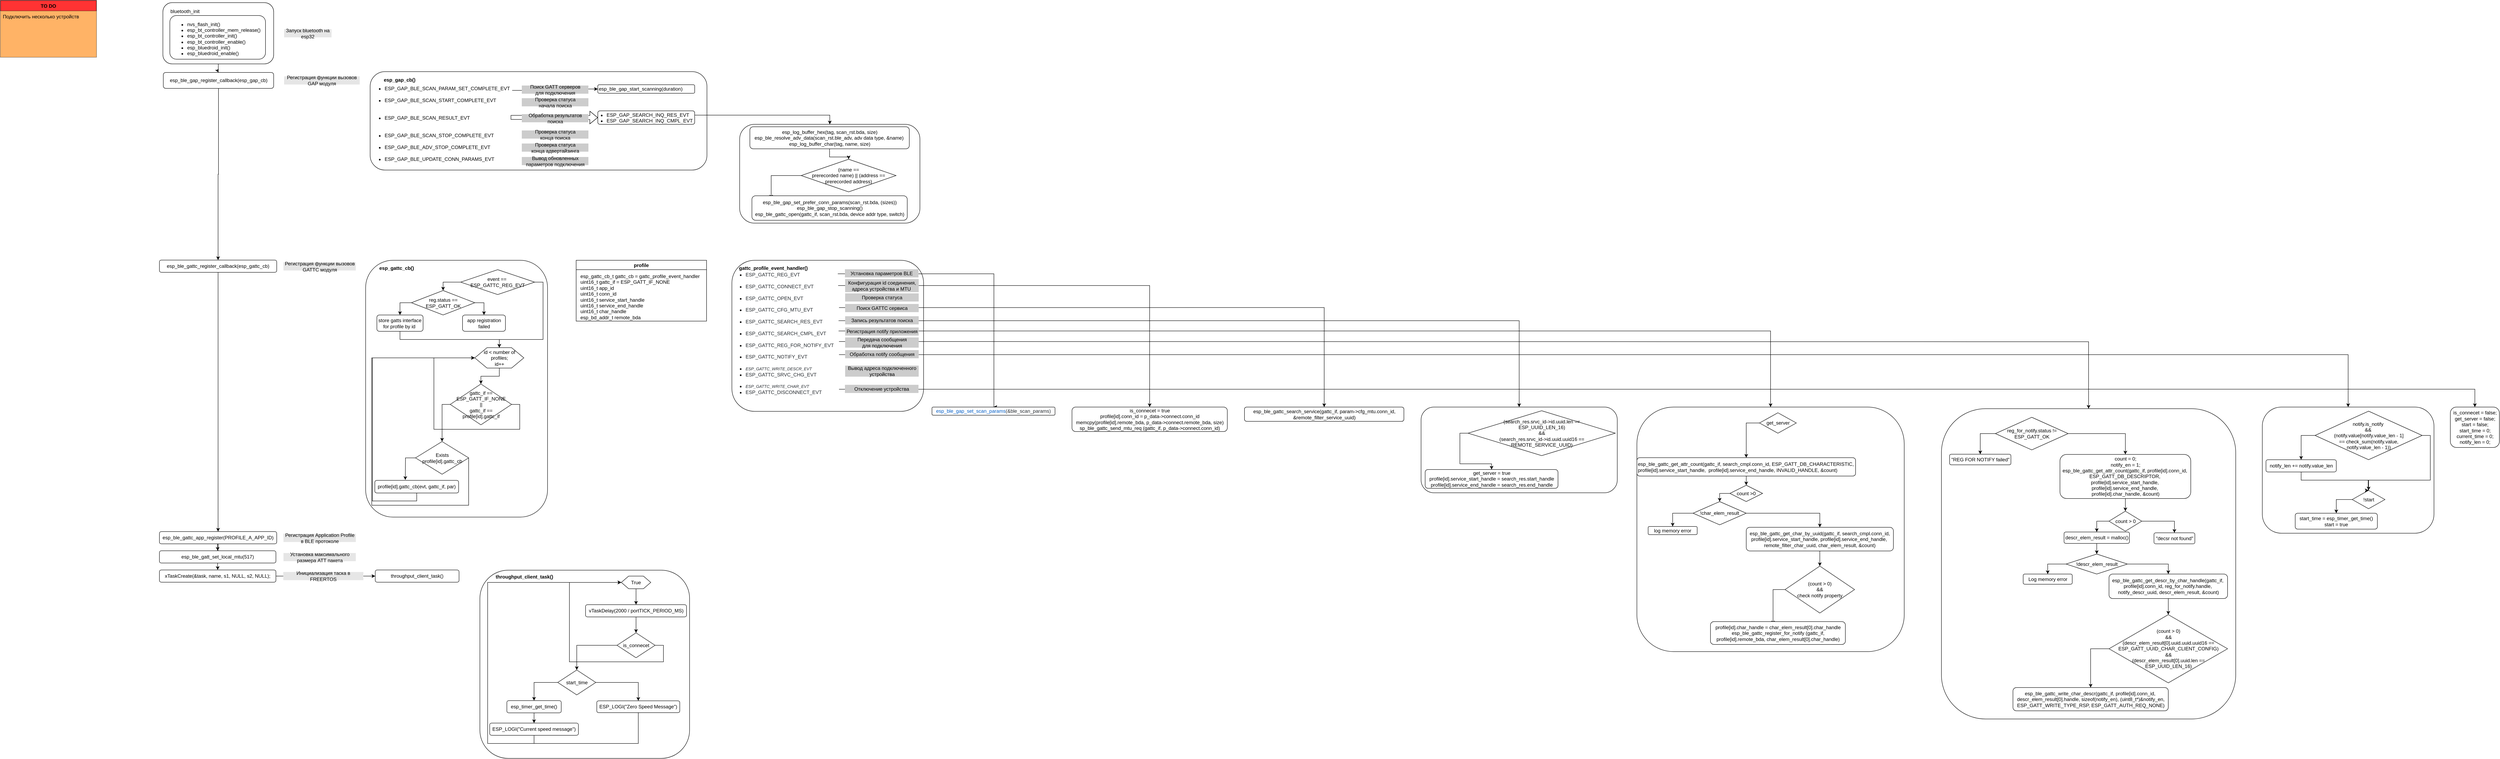 <mxfile version="11.3.0" type="device" pages="1"><diagram id="eFUau2l4br_zj7SqDC2r" name="Page-1"><mxGraphModel dx="787" dy="499" grid="1" gridSize="10" guides="1" tooltips="1" connect="1" arrows="1" fold="1" page="1" pageScale="1" pageWidth="827" pageHeight="1169" math="0" shadow="0"><root><mxCell id="0"/><mxCell id="1" parent="0"/><mxCell id="lcaCqLtSEQv4qt5QxFiG-63" value="" style="rounded=1;whiteSpace=wrap;html=1;" parent="1" vertex="1"><mxGeometry x="5573.5" y="1036" width="420" height="309" as="geometry"/></mxCell><mxCell id="vi2UaMDepS9Frm1sNCg7-20" value="" style="rounded=1;whiteSpace=wrap;html=1;shadow=0;fillColor=#FFFFFF;" parent="1" vertex="1"><mxGeometry x="933.5" y="676.5" width="445" height="629" as="geometry"/></mxCell><mxCell id="vi2UaMDepS9Frm1sNCg7-40" value="" style="rounded=1;whiteSpace=wrap;html=1;fillColor=#FFFFFF;" parent="1" vertex="1"><mxGeometry x="1848.5" y="343.5" width="441" height="242" as="geometry"/></mxCell><mxCell id="jvg7E0xUtV_aagMApHEI-1" value="" style="rounded=1;whiteSpace=wrap;html=1;shadow=0;fillColor=#FFFFFF;" parent="1" vertex="1"><mxGeometry x="944.5" y="214.5" width="824" height="241" as="geometry"/></mxCell><mxCell id="jvg7E0xUtV_aagMApHEI-121" value="" style="rounded=1;whiteSpace=wrap;html=1;shadow=0;fillColor=#FFFFFF;" parent="1" vertex="1"><mxGeometry x="1501.5" y="310.5" width="237" height="33" as="geometry"/></mxCell><mxCell id="vi2UaMDepS9Frm1sNCg7-41" style="edgeStyle=orthogonalEdgeStyle;rounded=0;orthogonalLoop=1;jettySize=auto;html=1;exitX=1;exitY=0.5;exitDx=0;exitDy=0;entryX=0.5;entryY=0;entryDx=0;entryDy=0;" parent="1" source="jvg7E0xUtV_aagMApHEI-122" target="vi2UaMDepS9Frm1sNCg7-40" edge="1"><mxGeometry relative="1" as="geometry"/></mxCell><mxCell id="jvg7E0xUtV_aagMApHEI-122" value="&lt;ul&gt;&lt;li&gt;ESP_GAP_SEARCH_INQ_RES_EVT&lt;/li&gt;&lt;li&gt;ESP_GAP_SEARCH_INQ_CMPL_EVT&lt;br&gt;&lt;/li&gt;&lt;/ul&gt;" style="text;strokeColor=none;fillColor=none;html=1;whiteSpace=wrap;verticalAlign=middle;overflow=hidden;shadow=0;" parent="1" vertex="1"><mxGeometry x="1480.5" y="299.5" width="258" height="43" as="geometry"/></mxCell><mxCell id="jvg7E0xUtV_aagMApHEI-19" style="edgeStyle=orthogonalEdgeStyle;rounded=0;orthogonalLoop=1;jettySize=auto;html=1;exitX=0.5;exitY=1;exitDx=0;exitDy=0;" parent="1" source="jvg7E0xUtV_aagMApHEI-21" target="jvg7E0xUtV_aagMApHEI-24" edge="1"><mxGeometry relative="1" as="geometry"/></mxCell><mxCell id="jvg7E0xUtV_aagMApHEI-21" value="" style="rounded=1;whiteSpace=wrap;html=1;" parent="1" vertex="1"><mxGeometry x="437.5" y="45.5" width="271" height="150" as="geometry"/></mxCell><mxCell id="jvg7E0xUtV_aagMApHEI-22" value="Запуск bluetooth на esp32" style="text;html=1;strokeColor=none;fillColor=#E6E6E6;align=center;verticalAlign=middle;whiteSpace=wrap;rounded=0;" parent="1" vertex="1"><mxGeometry x="734" y="110.5" width="116" height="20" as="geometry"/></mxCell><mxCell id="jvg7E0xUtV_aagMApHEI-23" style="edgeStyle=orthogonalEdgeStyle;rounded=0;orthogonalLoop=1;jettySize=auto;html=1;exitX=0.5;exitY=1;exitDx=0;exitDy=0;entryX=0.5;entryY=0;entryDx=0;entryDy=0;" parent="1" source="jvg7E0xUtV_aagMApHEI-24" target="jvg7E0xUtV_aagMApHEI-94" edge="1"><mxGeometry relative="1" as="geometry"/></mxCell><mxCell id="jvg7E0xUtV_aagMApHEI-24" value="esp_ble_gap_register_callback(esp_gap_cb)" style="rounded=1;whiteSpace=wrap;html=1;align=center;" parent="1" vertex="1"><mxGeometry x="438.5" y="216.5" width="270" height="39" as="geometry"/></mxCell><mxCell id="jvg7E0xUtV_aagMApHEI-25" style="edgeStyle=orthogonalEdgeStyle;rounded=0;orthogonalLoop=1;jettySize=auto;html=1;exitX=0.5;exitY=1;exitDx=0;exitDy=0;" parent="1" source="jvg7E0xUtV_aagMApHEI-27" target="jvg7E0xUtV_aagMApHEI-31" edge="1"><mxGeometry relative="1" as="geometry"/></mxCell><mxCell id="jvg7E0xUtV_aagMApHEI-26" style="edgeStyle=orthogonalEdgeStyle;rounded=0;orthogonalLoop=1;jettySize=auto;html=1;exitX=0.5;exitY=1;exitDx=0;exitDy=0;entryX=0.5;entryY=0;entryDx=0;entryDy=0;" parent="1" source="jvg7E0xUtV_aagMApHEI-27" target="jvg7E0xUtV_aagMApHEI-31" edge="1"><mxGeometry relative="1" as="geometry"/></mxCell><mxCell id="jvg7E0xUtV_aagMApHEI-27" value="esp_ble_gattc_app_register(PROFILE_A_APP_ID)" style="rounded=1;whiteSpace=wrap;html=1;" parent="1" vertex="1"><mxGeometry x="429" y="1341" width="287" height="30" as="geometry"/></mxCell><mxCell id="jvg7E0xUtV_aagMApHEI-28" value="Регистрация функции вызовов&lt;br&gt;GAP модуля" style="text;html=1;strokeColor=none;fillColor=#E6E6E6;align=center;verticalAlign=middle;whiteSpace=wrap;rounded=0;" parent="1" vertex="1"><mxGeometry x="734" y="226" width="185" height="20" as="geometry"/></mxCell><mxCell id="jvg7E0xUtV_aagMApHEI-29" style="edgeStyle=orthogonalEdgeStyle;rounded=0;orthogonalLoop=1;jettySize=auto;html=1;exitX=0.5;exitY=1;exitDx=0;exitDy=0;entryX=0.5;entryY=0;entryDx=0;entryDy=0;" parent="1" source="jvg7E0xUtV_aagMApHEI-31" target="jvg7E0xUtV_aagMApHEI-34" edge="1"><mxGeometry relative="1" as="geometry"/></mxCell><mxCell id="jvg7E0xUtV_aagMApHEI-31" value="&lt;span class=&quot;pl-c1&quot;&gt;esp_ble_gatt_set_local_mtu&lt;/span&gt;(&lt;span class=&quot;pl-c1&quot;&gt;517&lt;/span&gt;)" style="rounded=1;whiteSpace=wrap;html=1;" parent="1" vertex="1"><mxGeometry x="429" y="1388" width="285" height="30" as="geometry"/></mxCell><mxCell id="jvg7E0xUtV_aagMApHEI-32" style="edgeStyle=orthogonalEdgeStyle;rounded=0;orthogonalLoop=1;jettySize=auto;html=1;exitX=1;exitY=0.5;exitDx=0;exitDy=0;" parent="1" source="jvg7E0xUtV_aagMApHEI-34" target="jvg7E0xUtV_aagMApHEI-53" edge="1"><mxGeometry relative="1" as="geometry"/></mxCell><mxCell id="jvg7E0xUtV_aagMApHEI-34" value="&lt;span class=&quot;pl-c1&quot;&gt;xTaskCreate&lt;/span&gt;(&amp;amp;task, &lt;span class=&quot;pl-s&quot;&gt;&lt;span class=&quot;pl-pds&quot;&gt;name&lt;/span&gt;&lt;span class=&quot;pl-pds&quot;&gt;&lt;/span&gt;&lt;/span&gt;, &lt;span class=&quot;pl-c1&quot;&gt;s1&lt;/span&gt;, &lt;span class=&quot;pl-c1&quot;&gt;NULL&lt;/span&gt;, s&lt;span class=&quot;pl-c1&quot;&gt;2&lt;/span&gt;, &lt;span class=&quot;pl-c1&quot;&gt;NULL&lt;/span&gt;);" style="rounded=1;whiteSpace=wrap;html=1;" parent="1" vertex="1"><mxGeometry x="429" y="1435" width="285" height="30" as="geometry"/></mxCell><mxCell id="jvg7E0xUtV_aagMApHEI-40" value="Регистрация Application Profile&lt;br&gt;в BLE протоколе" style="text;html=1;strokeColor=none;fillColor=#E6E6E6;align=center;verticalAlign=middle;whiteSpace=wrap;rounded=0;" parent="1" vertex="1"><mxGeometry x="732.5" y="1346.5" width="177" height="20" as="geometry"/></mxCell><mxCell id="jvg7E0xUtV_aagMApHEI-50" value="Установка максимального размера ATT пакета" style="text;html=1;strokeColor=none;fillColor=#E6E6E6;align=center;verticalAlign=middle;whiteSpace=wrap;rounded=0;" parent="1" vertex="1"><mxGeometry x="732.5" y="1393.5" width="177" height="20" as="geometry"/></mxCell><mxCell id="jvg7E0xUtV_aagMApHEI-51" value="Инициализация таска в FREERTOS" style="text;html=1;strokeColor=none;fillColor=#E6E6E6;align=center;verticalAlign=middle;whiteSpace=wrap;rounded=0;" parent="1" vertex="1"><mxGeometry x="732" y="1440" width="196" height="20" as="geometry"/></mxCell><mxCell id="jvg7E0xUtV_aagMApHEI-53" value="throughput_client_task()" style="rounded=1;whiteSpace=wrap;html=1;shadow=0;fillColor=#FFFFFF;" parent="1" vertex="1"><mxGeometry x="957" y="1435" width="205" height="30" as="geometry"/></mxCell><mxCell id="jvg7E0xUtV_aagMApHEI-79" value="TO DO" style="swimlane;fontStyle=1;childLayout=stackLayout;horizontal=1;startSize=26;fillColor=#FF3333;horizontalStack=0;resizeParent=1;resizeParentMax=0;resizeLast=0;collapsible=1;marginBottom=0;shadow=0;" parent="1" vertex="1"><mxGeometry x="40" y="40" width="235" height="139" as="geometry"><mxRectangle x="825" y="28" width="65" height="26" as="alternateBounds"/></mxGeometry></mxCell><mxCell id="jvg7E0xUtV_aagMApHEI-80" value="Подключить несколько устройств" style="text;strokeColor=none;fillColor=#FFB366;align=left;verticalAlign=top;spacingLeft=4;spacingRight=4;overflow=hidden;rotatable=0;points=[[0,0.5],[1,0.5]];portConstraint=eastwest;" parent="jvg7E0xUtV_aagMApHEI-79" vertex="1"><mxGeometry y="26" width="235" height="26" as="geometry"/></mxCell><mxCell id="jvg7E0xUtV_aagMApHEI-83" value="" style="text;strokeColor=none;fillColor=#FFB366;align=left;verticalAlign=top;spacingLeft=4;spacingRight=4;overflow=hidden;rotatable=0;points=[[0,0.5],[1,0.5]];portConstraint=eastwest;" parent="jvg7E0xUtV_aagMApHEI-79" vertex="1"><mxGeometry y="52" width="235" height="27" as="geometry"/></mxCell><mxCell id="jvg7E0xUtV_aagMApHEI-84" value="" style="text;html=1;strokeColor=none;fillColor=#FFB366;align=left;verticalAlign=middle;whiteSpace=wrap;rounded=0;shadow=0;" parent="jvg7E0xUtV_aagMApHEI-79" vertex="1"><mxGeometry y="79" width="235" height="20" as="geometry"/></mxCell><mxCell id="jvg7E0xUtV_aagMApHEI-85" value="" style="text;html=1;strokeColor=none;fillColor=#FFB366;align=left;verticalAlign=middle;whiteSpace=wrap;rounded=0;shadow=0;" parent="jvg7E0xUtV_aagMApHEI-79" vertex="1"><mxGeometry y="99" width="235" height="20" as="geometry"/></mxCell><mxCell id="jvg7E0xUtV_aagMApHEI-86" value="" style="text;html=1;strokeColor=none;fillColor=#FFB366;align=left;verticalAlign=middle;whiteSpace=wrap;rounded=0;shadow=0;" parent="jvg7E0xUtV_aagMApHEI-79" vertex="1"><mxGeometry y="119" width="235" height="20" as="geometry"/></mxCell><mxCell id="jvg7E0xUtV_aagMApHEI-93" style="edgeStyle=orthogonalEdgeStyle;rounded=0;orthogonalLoop=1;jettySize=auto;html=1;exitX=0.5;exitY=1;exitDx=0;exitDy=0;entryX=0.5;entryY=0;entryDx=0;entryDy=0;" parent="1" source="jvg7E0xUtV_aagMApHEI-94" target="jvg7E0xUtV_aagMApHEI-27" edge="1"><mxGeometry relative="1" as="geometry"/></mxCell><mxCell id="jvg7E0xUtV_aagMApHEI-94" value="esp_ble_gattc_register_callback(esp_gattc_cb)" style="rounded=1;whiteSpace=wrap;html=1;fillColor=none;" parent="1" vertex="1"><mxGeometry x="429" y="676" width="287" height="30" as="geometry"/></mxCell><mxCell id="jvg7E0xUtV_aagMApHEI-95" value="Регистрация функции вызовов&lt;br&gt;GATTC модуля" style="text;html=1;strokeColor=none;fillColor=#E6E6E6;align=center;verticalAlign=middle;whiteSpace=wrap;rounded=0;" parent="1" vertex="1"><mxGeometry x="732.5" y="681.5" width="177" height="20" as="geometry"/></mxCell><mxCell id="jvg7E0xUtV_aagMApHEI-110" value="esp_ble_gap_start_scanning(duration)" style="rounded=1;whiteSpace=wrap;html=1;shadow=0;fillColor=#FFFFFF;align=left;" parent="1" vertex="1"><mxGeometry x="1501.5" y="246.5" width="237" height="21" as="geometry"/></mxCell><mxCell id="jvg7E0xUtV_aagMApHEI-112" value="&lt;b&gt;esp_gap_cb()&lt;/b&gt;" style="text;html=1;strokeColor=none;fillColor=none;align=left;verticalAlign=middle;whiteSpace=wrap;rounded=0;shadow=0;" parent="1" vertex="1"><mxGeometry x="976" y="224.5" width="158" height="20" as="geometry"/></mxCell><mxCell id="jvg7E0xUtV_aagMApHEI-113" style="edgeStyle=orthogonalEdgeStyle;rounded=0;orthogonalLoop=1;jettySize=auto;html=1;exitX=1.01;exitY=0.124;exitDx=0;exitDy=0;exitPerimeter=0;entryX=0;entryY=0.5;entryDx=0;entryDy=0;" parent="1" source="jvg7E0xUtV_aagMApHEI-117" target="jvg7E0xUtV_aagMApHEI-110" edge="1"><mxGeometry relative="1" as="geometry"><mxPoint x="1275.5" y="258.5" as="sourcePoint"/><mxPoint x="1328.5" y="258.5" as="targetPoint"/></mxGeometry></mxCell><mxCell id="vi2UaMDepS9Frm1sNCg7-1" style="edgeStyle=orthogonalEdgeStyle;rounded=0;orthogonalLoop=1;jettySize=auto;html=1;exitX=1;exitY=0.44;exitDx=0;exitDy=0;entryX=0;entryY=0.5;entryDx=0;entryDy=0;exitPerimeter=0;shape=flexArrow;" parent="1" source="jvg7E0xUtV_aagMApHEI-117" target="jvg7E0xUtV_aagMApHEI-121" edge="1"><mxGeometry relative="1" as="geometry"/></mxCell><mxCell id="jvg7E0xUtV_aagMApHEI-117" value="&lt;ul&gt;&lt;li&gt;ESP_GAP_BLE_SCAN_PARAM_SET_COMPLETE_EVT&lt;br&gt;&lt;br&gt;&lt;/li&gt;&lt;li&gt;ESP_GAP_BLE_SCAN_START_COMPLETE_EVT&lt;br&gt;&lt;br&gt;&lt;br&gt;&lt;/li&gt;&lt;li&gt;ESP_GAP_BLE_SCAN_RESULT_EVT&lt;br&gt;&lt;br&gt;&lt;br&gt;&lt;/li&gt;&lt;li&gt;ESP_GAP_BLE_SCAN_STOP_COMPLETE_EVT&lt;br&gt;&lt;br&gt;&lt;/li&gt;&lt;li&gt;ESP_GAP_BLE_ADV_STOP_COMPLETE_EVT&lt;br&gt;&lt;br&gt;&lt;/li&gt;&lt;li&gt;ESP_GAP_BLE_UPDATE_CONN_PARAMS_EVT&lt;/li&gt;&lt;/ul&gt;" style="text;strokeColor=none;fillColor=none;html=1;whiteSpace=wrap;verticalAlign=middle;overflow=hidden;shadow=0;" parent="1" vertex="1"><mxGeometry x="937.5" y="234.5" width="351" height="209" as="geometry"/></mxCell><mxCell id="vi2UaMDepS9Frm1sNCg7-15" style="edgeStyle=orthogonalEdgeStyle;rounded=0;orthogonalLoop=1;jettySize=auto;html=1;exitX=0.5;exitY=1;exitDx=0;exitDy=0;entryX=0.5;entryY=0;entryDx=0;entryDy=0;" parent="1" source="jvg7E0xUtV_aagMApHEI-123" target="vi2UaMDepS9Frm1sNCg7-13" edge="1"><mxGeometry relative="1" as="geometry"/></mxCell><mxCell id="jvg7E0xUtV_aagMApHEI-123" value="esp_log_buffer_hex(tag, scan_rst.bda, size)&lt;br&gt;esp_ble_resolve_adv_data(scan_rst.ble_adv, adv data type, &amp;amp;name)&amp;nbsp;&lt;br&gt;esp_log_buffer_char(tag, name, size)&lt;br&gt;" style="rounded=1;whiteSpace=wrap;html=1;shadow=0;fillColor=#FFFFFF;align=center;" parent="1" vertex="1"><mxGeometry x="1873.5" y="349.5" width="390" height="54" as="geometry"/></mxCell><mxCell id="jvg7E0xUtV_aagMApHEI-257" value="bluetooth_init" style="text;html=1;strokeColor=none;fillColor=none;align=left;verticalAlign=middle;whiteSpace=wrap;rounded=0;" parent="1" vertex="1"><mxGeometry x="454" y="56.833" width="40" height="20" as="geometry"/></mxCell><mxCell id="jvg7E0xUtV_aagMApHEI-16" value="" style="rounded=1;whiteSpace=wrap;html=1;" parent="1" vertex="1"><mxGeometry x="454.5" y="77" width="234" height="107" as="geometry"/></mxCell><mxCell id="jvg7E0xUtV_aagMApHEI-17" value="&lt;ul&gt;&lt;li&gt;nvs_flash_init()&lt;/li&gt;&lt;li&gt;esp_bt_controller_mem_release()&lt;/li&gt;&lt;li&gt;esp_bt_controller_init()&lt;/li&gt;&lt;li&gt;esp_bt_controller_enable()&lt;/li&gt;&lt;li&gt;esp_bluedroid_init()&lt;/li&gt;&lt;li&gt;esp_bluedroid_enable()&lt;/li&gt;&lt;/ul&gt;" style="text;strokeColor=none;fillColor=none;html=1;whiteSpace=wrap;verticalAlign=middle;overflow=hidden;" parent="1" vertex="1"><mxGeometry x="454.5" y="77" width="228" height="104" as="geometry"/></mxCell><mxCell id="jvg7E0xUtV_aagMApHEI-258" value="Поиск GATT серверов&lt;br&gt;для подключения" style="text;html=1;strokeColor=none;fillColor=#CCCCCC;align=center;verticalAlign=middle;whiteSpace=wrap;rounded=0;" parent="1" vertex="1"><mxGeometry x="1315.5" y="248.5" width="163" height="20" as="geometry"/></mxCell><mxCell id="vi2UaMDepS9Frm1sNCg7-2" value="Проверка статуса &lt;br&gt;начала поиска" style="text;html=1;strokeColor=none;fillColor=#CCCCCC;align=center;verticalAlign=middle;whiteSpace=wrap;rounded=0;" parent="1" vertex="1"><mxGeometry x="1315.5" y="279.5" width="163" height="20" as="geometry"/></mxCell><mxCell id="vi2UaMDepS9Frm1sNCg7-7" value="Обработка результатов поиска" style="text;html=1;strokeColor=none;fillColor=#CCCCCC;align=center;verticalAlign=middle;whiteSpace=wrap;rounded=0;" parent="1" vertex="1"><mxGeometry x="1315.5" y="318.5" width="163" height="20" as="geometry"/></mxCell><mxCell id="vi2UaMDepS9Frm1sNCg7-8" value="Проверка статуса&lt;br&gt;конца поиска" style="text;html=1;strokeColor=none;fillColor=#CCCCCC;align=center;verticalAlign=middle;whiteSpace=wrap;rounded=0;" parent="1" vertex="1"><mxGeometry x="1315.5" y="358.5" width="163" height="20" as="geometry"/></mxCell><mxCell id="vi2UaMDepS9Frm1sNCg7-9" value="Проверка статуса&lt;br&gt;конца адвертайзинга" style="text;html=1;strokeColor=none;fillColor=#CCCCCC;align=center;verticalAlign=middle;whiteSpace=wrap;rounded=0;" parent="1" vertex="1"><mxGeometry x="1315.5" y="390.5" width="163" height="20" as="geometry"/></mxCell><mxCell id="vi2UaMDepS9Frm1sNCg7-10" value="Вывод обновленных параметров подключения" style="text;html=1;strokeColor=none;fillColor=#CCCCCC;align=center;verticalAlign=middle;whiteSpace=wrap;rounded=0;" parent="1" vertex="1"><mxGeometry x="1315.5" y="423.5" width="163" height="20" as="geometry"/></mxCell><mxCell id="vi2UaMDepS9Frm1sNCg7-19" style="edgeStyle=orthogonalEdgeStyle;rounded=0;orthogonalLoop=1;jettySize=auto;html=1;exitX=0;exitY=0.5;exitDx=0;exitDy=0;entryX=0.124;entryY=0.111;entryDx=0;entryDy=0;entryPerimeter=0;" parent="1" source="vi2UaMDepS9Frm1sNCg7-13" target="vi2UaMDepS9Frm1sNCg7-18" edge="1"><mxGeometry relative="1" as="geometry"><Array as="points"><mxPoint x="1925.5" y="468.5"/></Array></mxGeometry></mxCell><mxCell id="vi2UaMDepS9Frm1sNCg7-13" value="(name == &lt;br&gt;prerecorded name) || (address ==&lt;br&gt;prerecorded address)" style="rhombus;whiteSpace=wrap;html=1;fillColor=#FFFFFF;" parent="1" vertex="1"><mxGeometry x="1999" y="429" width="232" height="80" as="geometry"/></mxCell><mxCell id="vi2UaMDepS9Frm1sNCg7-18" value="esp_ble_gap_set_prefer_conn_params(scan_rst.bda, (sizes))&lt;br&gt;esp_ble_gap_stop_scanning()&lt;br&gt;esp_ble_gattc_open(gattc_if, scan_rst.bda, device addr type, switch)" style="rounded=1;whiteSpace=wrap;html=1;fillColor=#FFFFFF;" parent="1" vertex="1"><mxGeometry x="1878.5" y="518.5" width="380" height="60" as="geometry"/></mxCell><mxCell id="vi2UaMDepS9Frm1sNCg7-24" value="&lt;b&gt;esp_gattc_cb()&lt;/b&gt;" style="text;html=1;strokeColor=none;fillColor=none;align=left;verticalAlign=middle;whiteSpace=wrap;rounded=0;shadow=0;" parent="1" vertex="1"><mxGeometry x="964.5" y="686" width="158" height="20" as="geometry"/></mxCell><mxCell id="vi2UaMDepS9Frm1sNCg7-44" style="edgeStyle=orthogonalEdgeStyle;rounded=0;orthogonalLoop=1;jettySize=auto;html=1;exitX=0;exitY=0.5;exitDx=0;exitDy=0;" parent="1" source="vi2UaMDepS9Frm1sNCg7-42" target="vi2UaMDepS9Frm1sNCg7-43" edge="1"><mxGeometry relative="1" as="geometry"/></mxCell><mxCell id="vi2UaMDepS9Frm1sNCg7-52" style="edgeStyle=orthogonalEdgeStyle;rounded=0;orthogonalLoop=1;jettySize=auto;html=1;exitX=1;exitY=0.5;exitDx=0;exitDy=0;entryX=0.5;entryY=0;entryDx=0;entryDy=0;" parent="1" source="vi2UaMDepS9Frm1sNCg7-42" target="vi2UaMDepS9Frm1sNCg7-51" edge="1"><mxGeometry relative="1" as="geometry"><Array as="points"><mxPoint x="1367.5" y="730.5"/><mxPoint x="1367.5" y="870.5"/><mxPoint x="1260.5" y="870.5"/></Array></mxGeometry></mxCell><mxCell id="vi2UaMDepS9Frm1sNCg7-42" value="event ==&amp;nbsp; ESP_GATTC_REG_EVT" style="rhombus;whiteSpace=wrap;html=1;fillColor=#FFFFFF;" parent="1" vertex="1"><mxGeometry x="1166" y="699.5" width="181" height="61" as="geometry"/></mxCell><mxCell id="vi2UaMDepS9Frm1sNCg7-45" style="edgeStyle=orthogonalEdgeStyle;rounded=0;orthogonalLoop=1;jettySize=auto;html=1;exitX=0;exitY=0.5;exitDx=0;exitDy=0;" parent="1" source="vi2UaMDepS9Frm1sNCg7-43" target="vi2UaMDepS9Frm1sNCg7-46" edge="1"><mxGeometry relative="1" as="geometry"><mxPoint x="1000.5" y="830.5" as="targetPoint"/></mxGeometry></mxCell><mxCell id="vi2UaMDepS9Frm1sNCg7-49" style="edgeStyle=orthogonalEdgeStyle;rounded=0;orthogonalLoop=1;jettySize=auto;html=1;exitX=1;exitY=0.5;exitDx=0;exitDy=0;" parent="1" source="vi2UaMDepS9Frm1sNCg7-43" target="vi2UaMDepS9Frm1sNCg7-50" edge="1"><mxGeometry relative="1" as="geometry"><mxPoint x="1220.5" y="810.5" as="targetPoint"/></mxGeometry></mxCell><mxCell id="vi2UaMDepS9Frm1sNCg7-43" value="reg.status == ESP_GATT_OK" style="rhombus;whiteSpace=wrap;html=1;fillColor=#FFFFFF;" parent="1" vertex="1"><mxGeometry x="1045.5" y="750.5" width="155" height="60" as="geometry"/></mxCell><mxCell id="vi2UaMDepS9Frm1sNCg7-53" style="edgeStyle=orthogonalEdgeStyle;rounded=0;orthogonalLoop=1;jettySize=auto;html=1;exitX=0.5;exitY=1;exitDx=0;exitDy=0;" parent="1" source="vi2UaMDepS9Frm1sNCg7-46" target="vi2UaMDepS9Frm1sNCg7-51" edge="1"><mxGeometry relative="1" as="geometry"/></mxCell><mxCell id="vi2UaMDepS9Frm1sNCg7-46" value="store gatts interface for profile by id&amp;nbsp;" style="rounded=1;whiteSpace=wrap;html=1;" parent="1" vertex="1"><mxGeometry x="961" y="810.5" width="113" height="40" as="geometry"/></mxCell><mxCell id="vi2UaMDepS9Frm1sNCg7-50" value="app registration failed" style="rounded=1;whiteSpace=wrap;html=1;" parent="1" vertex="1"><mxGeometry x="1170.5" y="810.5" width="105" height="40" as="geometry"/></mxCell><mxCell id="vi2UaMDepS9Frm1sNCg7-55" style="edgeStyle=orthogonalEdgeStyle;rounded=0;orthogonalLoop=1;jettySize=auto;html=1;exitX=0.5;exitY=1;exitDx=0;exitDy=0;entryX=0.5;entryY=0;entryDx=0;entryDy=0;" parent="1" source="vi2UaMDepS9Frm1sNCg7-51" target="vi2UaMDepS9Frm1sNCg7-54" edge="1"><mxGeometry relative="1" as="geometry"/></mxCell><mxCell id="vi2UaMDepS9Frm1sNCg7-51" value="id &amp;lt; number of profiles;&lt;br&gt;id++" style="shape=hexagon;perimeter=hexagonPerimeter2;whiteSpace=wrap;html=1;" parent="1" vertex="1"><mxGeometry x="1200.5" y="890.5" width="120" height="50" as="geometry"/></mxCell><mxCell id="vi2UaMDepS9Frm1sNCg7-57" style="edgeStyle=orthogonalEdgeStyle;rounded=0;orthogonalLoop=1;jettySize=auto;html=1;exitX=0;exitY=0.5;exitDx=0;exitDy=0;entryX=0.5;entryY=0;entryDx=0;entryDy=0;" parent="1" source="vi2UaMDepS9Frm1sNCg7-54" target="vi2UaMDepS9Frm1sNCg7-56" edge="1"><mxGeometry relative="1" as="geometry"/></mxCell><mxCell id="vi2UaMDepS9Frm1sNCg7-58" style="edgeStyle=orthogonalEdgeStyle;rounded=0;orthogonalLoop=1;jettySize=auto;html=1;exitX=1;exitY=0.5;exitDx=0;exitDy=0;entryX=0;entryY=0.5;entryDx=0;entryDy=0;" parent="1" source="vi2UaMDepS9Frm1sNCg7-54" target="vi2UaMDepS9Frm1sNCg7-51" edge="1"><mxGeometry relative="1" as="geometry"><Array as="points"><mxPoint x="1310.5" y="1029.5"/><mxPoint x="1310.5" y="1090.5"/><mxPoint x="1100.5" y="1090.5"/><mxPoint x="1100.5" y="915.5"/></Array></mxGeometry></mxCell><mxCell id="vi2UaMDepS9Frm1sNCg7-54" value="gattc_if == ESP_GATT_IF_NONE&lt;br&gt;||&lt;br&gt;gattc_if == profile[id].gattc_if" style="rhombus;whiteSpace=wrap;html=1;fillColor=#FFFFFF;" parent="1" vertex="1"><mxGeometry x="1140.5" y="979.5" width="150" height="100" as="geometry"/></mxCell><mxCell id="vi2UaMDepS9Frm1sNCg7-59" style="edgeStyle=orthogonalEdgeStyle;rounded=0;orthogonalLoop=1;jettySize=auto;html=1;exitX=0;exitY=0.5;exitDx=0;exitDy=0;" parent="1" source="vi2UaMDepS9Frm1sNCg7-56" edge="1"><mxGeometry relative="1" as="geometry"><mxPoint x="1030.5" y="1214.5" as="targetPoint"/></mxGeometry></mxCell><mxCell id="vi2UaMDepS9Frm1sNCg7-62" style="edgeStyle=orthogonalEdgeStyle;rounded=0;orthogonalLoop=1;jettySize=auto;html=1;exitX=1;exitY=0.5;exitDx=0;exitDy=0;entryX=0;entryY=0.5;entryDx=0;entryDy=0;" parent="1" source="vi2UaMDepS9Frm1sNCg7-56" target="vi2UaMDepS9Frm1sNCg7-51" edge="1"><mxGeometry relative="1" as="geometry"><Array as="points"><mxPoint x="1185.5" y="1276.5"/><mxPoint x="948.5" y="1276.5"/><mxPoint x="948.5" y="915.5"/></Array></mxGeometry></mxCell><mxCell id="vi2UaMDepS9Frm1sNCg7-56" value="Exists profile[id].gattc_cb" style="rhombus;whiteSpace=wrap;html=1;fillColor=#FFFFFF;" parent="1" vertex="1"><mxGeometry x="1055.5" y="1120.5" width="130" height="80" as="geometry"/></mxCell><mxCell id="vi2UaMDepS9Frm1sNCg7-61" style="edgeStyle=orthogonalEdgeStyle;rounded=0;orthogonalLoop=1;jettySize=auto;html=1;exitX=0.5;exitY=1;exitDx=0;exitDy=0;entryX=0;entryY=0.5;entryDx=0;entryDy=0;" parent="1" source="vi2UaMDepS9Frm1sNCg7-60" target="vi2UaMDepS9Frm1sNCg7-51" edge="1"><mxGeometry relative="1" as="geometry"><Array as="points"><mxPoint x="1059" y="1266"/><mxPoint x="950" y="1266"/><mxPoint x="950" y="916"/></Array></mxGeometry></mxCell><mxCell id="vi2UaMDepS9Frm1sNCg7-60" value="profile[id].gattc_cb(evt, gattc_if, par)" style="rounded=1;whiteSpace=wrap;html=1;" parent="1" vertex="1"><mxGeometry x="956" y="1215.5" width="205" height="31" as="geometry"/></mxCell><mxCell id="q0NPj6BYGM8dbdWIDjN2-1" value="" style="rounded=1;whiteSpace=wrap;html=1;" parent="1" vertex="1"><mxGeometry x="1213" y="1435.5" width="513" height="461" as="geometry"/></mxCell><mxCell id="q0NPj6BYGM8dbdWIDjN2-2" value="&lt;b&gt;throughput_client_task()&lt;/b&gt;" style="text;html=1;strokeColor=none;fillColor=none;align=center;verticalAlign=middle;whiteSpace=wrap;rounded=0;" parent="1" vertex="1"><mxGeometry x="1301.5" y="1442" width="40" height="20" as="geometry"/></mxCell><mxCell id="q0NPj6BYGM8dbdWIDjN2-9" style="edgeStyle=orthogonalEdgeStyle;rounded=0;orthogonalLoop=1;jettySize=auto;html=1;exitX=0.5;exitY=1;exitDx=0;exitDy=0;entryX=0.5;entryY=0;entryDx=0;entryDy=0;" parent="1" source="q0NPj6BYGM8dbdWIDjN2-5" target="q0NPj6BYGM8dbdWIDjN2-8" edge="1"><mxGeometry relative="1" as="geometry"/></mxCell><mxCell id="q0NPj6BYGM8dbdWIDjN2-5" value="&lt;div&gt;True&lt;/div&gt;" style="shape=hexagon;perimeter=hexagonPerimeter2;whiteSpace=wrap;html=1;" parent="1" vertex="1"><mxGeometry x="1559" y="1450" width="72" height="31" as="geometry"/></mxCell><mxCell id="q0NPj6BYGM8dbdWIDjN2-11" style="edgeStyle=orthogonalEdgeStyle;rounded=0;orthogonalLoop=1;jettySize=auto;html=1;exitX=0.5;exitY=1;exitDx=0;exitDy=0;entryX=0.5;entryY=0;entryDx=0;entryDy=0;" parent="1" source="q0NPj6BYGM8dbdWIDjN2-8" target="q0NPj6BYGM8dbdWIDjN2-10" edge="1"><mxGeometry relative="1" as="geometry"/></mxCell><mxCell id="q0NPj6BYGM8dbdWIDjN2-8" value="&lt;span class=&quot;pl-c1&quot;&gt;vTaskDelay&lt;/span&gt;(&lt;span class=&quot;pl-c1&quot;&gt;2000&lt;/span&gt; / portTICK_PERIOD_MS)" style="rounded=1;whiteSpace=wrap;html=1;" parent="1" vertex="1"><mxGeometry x="1471.5" y="1520" width="247" height="30" as="geometry"/></mxCell><mxCell id="q0NPj6BYGM8dbdWIDjN2-13" value="" style="edgeStyle=orthogonalEdgeStyle;rounded=0;orthogonalLoop=1;jettySize=auto;html=1;entryX=0.5;entryY=0;entryDx=0;entryDy=0;" parent="1" source="q0NPj6BYGM8dbdWIDjN2-10" target="q0NPj6BYGM8dbdWIDjN2-12" edge="1"><mxGeometry relative="1" as="geometry"/></mxCell><mxCell id="q0NPj6BYGM8dbdWIDjN2-14" style="edgeStyle=orthogonalEdgeStyle;rounded=0;orthogonalLoop=1;jettySize=auto;html=1;exitX=1;exitY=0.5;exitDx=0;exitDy=0;entryX=0;entryY=0.5;entryDx=0;entryDy=0;" parent="1" source="q0NPj6BYGM8dbdWIDjN2-10" target="q0NPj6BYGM8dbdWIDjN2-5" edge="1"><mxGeometry relative="1" as="geometry"><Array as="points"><mxPoint x="1662" y="1619"/><mxPoint x="1662" y="1660"/><mxPoint x="1432" y="1660"/><mxPoint x="1432" y="1465"/></Array></mxGeometry></mxCell><mxCell id="q0NPj6BYGM8dbdWIDjN2-10" value="is_connecet" style="rhombus;whiteSpace=wrap;html=1;" parent="1" vertex="1"><mxGeometry x="1548.5" y="1589" width="93" height="61" as="geometry"/></mxCell><mxCell id="q0NPj6BYGM8dbdWIDjN2-16" style="edgeStyle=orthogonalEdgeStyle;rounded=0;orthogonalLoop=1;jettySize=auto;html=1;exitX=1;exitY=0.5;exitDx=0;exitDy=0;entryX=0.5;entryY=0;entryDx=0;entryDy=0;" parent="1" source="q0NPj6BYGM8dbdWIDjN2-12" target="q0NPj6BYGM8dbdWIDjN2-15" edge="1"><mxGeometry relative="1" as="geometry"/></mxCell><mxCell id="q0NPj6BYGM8dbdWIDjN2-18" style="edgeStyle=orthogonalEdgeStyle;rounded=0;orthogonalLoop=1;jettySize=auto;html=1;exitX=0;exitY=0.5;exitDx=0;exitDy=0;entryX=0.5;entryY=0;entryDx=0;entryDy=0;" parent="1" source="q0NPj6BYGM8dbdWIDjN2-12" target="q0NPj6BYGM8dbdWIDjN2-17" edge="1"><mxGeometry relative="1" as="geometry"/></mxCell><mxCell id="q0NPj6BYGM8dbdWIDjN2-12" value="start_time" style="rhombus;whiteSpace=wrap;html=1;" parent="1" vertex="1"><mxGeometry x="1403.5" y="1680" width="93" height="61" as="geometry"/></mxCell><mxCell id="q0NPj6BYGM8dbdWIDjN2-22" style="edgeStyle=orthogonalEdgeStyle;rounded=0;orthogonalLoop=1;jettySize=auto;html=1;exitX=0.5;exitY=1;exitDx=0;exitDy=0;entryX=0;entryY=0.5;entryDx=0;entryDy=0;" parent="1" source="q0NPj6BYGM8dbdWIDjN2-15" target="q0NPj6BYGM8dbdWIDjN2-5" edge="1"><mxGeometry relative="1" as="geometry"><mxPoint x="1552" y="1810" as="targetPoint"/><Array as="points"><mxPoint x="1600" y="1860"/><mxPoint x="1232" y="1860"/><mxPoint x="1232" y="1465"/></Array></mxGeometry></mxCell><mxCell id="q0NPj6BYGM8dbdWIDjN2-15" value="ESP_LOGI(&quot;Zero Speed Message&quot;)" style="rounded=1;whiteSpace=wrap;html=1;" parent="1" vertex="1"><mxGeometry x="1499" y="1755.5" width="203" height="29" as="geometry"/></mxCell><mxCell id="q0NPj6BYGM8dbdWIDjN2-20" style="edgeStyle=orthogonalEdgeStyle;rounded=0;orthogonalLoop=1;jettySize=auto;html=1;exitX=0.5;exitY=1;exitDx=0;exitDy=0;entryX=0.5;entryY=0;entryDx=0;entryDy=0;" parent="1" source="q0NPj6BYGM8dbdWIDjN2-17" target="q0NPj6BYGM8dbdWIDjN2-19" edge="1"><mxGeometry relative="1" as="geometry"/></mxCell><mxCell id="q0NPj6BYGM8dbdWIDjN2-17" value="&lt;span class=&quot;pl-c1&quot;&gt;esp_timer_get_time&lt;/span&gt;()" style="rounded=1;whiteSpace=wrap;html=1;" parent="1" vertex="1"><mxGeometry x="1279" y="1755" width="133" height="30" as="geometry"/></mxCell><mxCell id="q0NPj6BYGM8dbdWIDjN2-21" style="edgeStyle=orthogonalEdgeStyle;rounded=0;orthogonalLoop=1;jettySize=auto;html=1;exitX=0.5;exitY=1;exitDx=0;exitDy=0;entryX=0;entryY=0.5;entryDx=0;entryDy=0;" parent="1" source="q0NPj6BYGM8dbdWIDjN2-19" target="q0NPj6BYGM8dbdWIDjN2-5" edge="1"><mxGeometry relative="1" as="geometry"><Array as="points"><mxPoint x="1345" y="1860"/><mxPoint x="1232" y="1860"/><mxPoint x="1232" y="1465"/></Array></mxGeometry></mxCell><mxCell id="q0NPj6BYGM8dbdWIDjN2-19" value="ESP_LOGI(&quot;Current speed message&quot;)" style="rounded=1;whiteSpace=wrap;html=1;" parent="1" vertex="1"><mxGeometry x="1237" y="1810" width="217" height="30" as="geometry"/></mxCell><mxCell id="q0NPj6BYGM8dbdWIDjN2-23" value="profile" style="swimlane;" parent="1" vertex="1"><mxGeometry x="1448.5" y="676.5" width="319" height="149" as="geometry"><mxRectangle x="1440" y="751" width="70" height="23" as="alternateBounds"/></mxGeometry></mxCell><mxCell id="q0NPj6BYGM8dbdWIDjN2-25" value="&lt;div&gt;esp_gattc_cb_t gattc_cb = gattc_profile_event_handler&lt;/div&gt;&lt;div&gt;uint16_t gattc_if = ESP_GATT_IF_NONE&lt;br&gt;&lt;/div&gt;&lt;div&gt;&lt;div&gt;uint16_t app_id&lt;/div&gt;&lt;div&gt;uint16_t conn_id&lt;/div&gt;&lt;div&gt;uint16_t service_start_handle&lt;/div&gt;&lt;div&gt;uint16_t service_end_handle&lt;/div&gt;&lt;div&gt;uint16_t char_handle&lt;/div&gt;&lt;div&gt;&lt;span&gt;esp_bd_addr_t remote_bda&lt;/span&gt;&lt;/div&gt;&lt;/div&gt;" style="text;html=1;resizable=0;points=[];autosize=1;align=left;verticalAlign=top;spacingTop=-4;" parent="q0NPj6BYGM8dbdWIDjN2-23" vertex="1"><mxGeometry x="8.5" y="29.5" width="310" height="110" as="geometry"/></mxCell><mxCell id="q0NPj6BYGM8dbdWIDjN2-26" value="" style="rounded=1;whiteSpace=wrap;html=1;" parent="1" vertex="1"><mxGeometry x="1829.5" y="676.5" width="469" height="370" as="geometry"/></mxCell><mxCell id="q0NPj6BYGM8dbdWIDjN2-27" value="&lt;b&gt;&lt;span class=&quot;pl-en&quot;&gt;gattc_profile_event_handler()&lt;/span&gt;&lt;/b&gt;" style="text;html=1;resizable=0;points=[];autosize=1;align=left;verticalAlign=top;spacingTop=-4;" parent="1" vertex="1"><mxGeometry x="1844.5" y="686" width="180" height="20" as="geometry"/></mxCell><mxCell id="lcaCqLtSEQv4qt5QxFiG-65" style="edgeStyle=orthogonalEdgeStyle;rounded=0;orthogonalLoop=1;jettySize=auto;html=1;exitX=0.993;exitY=0.057;exitDx=0;exitDy=0;entryX=0.5;entryY=0;entryDx=0;entryDy=0;exitPerimeter=0;" parent="1" source="lcaCqLtSEQv4qt5QxFiG-1" target="lcaCqLtSEQv4qt5QxFiG-2" edge="1"><mxGeometry relative="1" as="geometry"><Array as="points"><mxPoint x="2470.5" y="709.5"/><mxPoint x="2470.5" y="1036.5"/></Array></mxGeometry></mxCell><mxCell id="lcaCqLtSEQv4qt5QxFiG-66" style="edgeStyle=orthogonalEdgeStyle;rounded=0;orthogonalLoop=1;jettySize=auto;html=1;exitX=0.996;exitY=0.143;exitDx=0;exitDy=0;entryX=0.5;entryY=0;entryDx=0;entryDy=0;exitPerimeter=0;" parent="1" source="lcaCqLtSEQv4qt5QxFiG-1" target="lcaCqLtSEQv4qt5QxFiG-3" edge="1"><mxGeometry relative="1" as="geometry"/></mxCell><mxCell id="lcaCqLtSEQv4qt5QxFiG-67" style="edgeStyle=orthogonalEdgeStyle;rounded=0;orthogonalLoop=1;jettySize=auto;html=1;exitX=1.004;exitY=0.304;exitDx=0;exitDy=0;exitPerimeter=0;" parent="1" source="lcaCqLtSEQv4qt5QxFiG-1" target="lcaCqLtSEQv4qt5QxFiG-4" edge="1"><mxGeometry relative="1" as="geometry"/></mxCell><mxCell id="lcaCqLtSEQv4qt5QxFiG-68" style="edgeStyle=orthogonalEdgeStyle;rounded=0;orthogonalLoop=1;jettySize=auto;html=1;exitX=1;exitY=0.4;exitDx=0;exitDy=0;entryX=0.5;entryY=0;entryDx=0;entryDy=0;exitPerimeter=0;" parent="1" source="lcaCqLtSEQv4qt5QxFiG-1" target="lcaCqLtSEQv4qt5QxFiG-7" edge="1"><mxGeometry relative="1" as="geometry"/></mxCell><mxCell id="lcaCqLtSEQv4qt5QxFiG-69" style="edgeStyle=orthogonalEdgeStyle;rounded=0;orthogonalLoop=1;jettySize=auto;html=1;exitX=1;exitY=0.475;exitDx=0;exitDy=0;entryX=0.5;entryY=0;entryDx=0;entryDy=0;exitPerimeter=0;" parent="1" source="lcaCqLtSEQv4qt5QxFiG-1" target="lcaCqLtSEQv4qt5QxFiG-11" edge="1"><mxGeometry relative="1" as="geometry"/></mxCell><mxCell id="lcaCqLtSEQv4qt5QxFiG-70" style="edgeStyle=orthogonalEdgeStyle;rounded=0;orthogonalLoop=1;jettySize=auto;html=1;entryX=0.5;entryY=0;entryDx=0;entryDy=0;" parent="1" target="lcaCqLtSEQv4qt5QxFiG-28" edge="1"><mxGeometry relative="1" as="geometry"><mxPoint x="2091.5" y="875.5" as="sourcePoint"/></mxGeometry></mxCell><mxCell id="lcaCqLtSEQv4qt5QxFiG-71" style="edgeStyle=orthogonalEdgeStyle;rounded=0;orthogonalLoop=1;jettySize=auto;html=1;exitX=1.004;exitY=0.648;exitDx=0;exitDy=0;entryX=0.5;entryY=0;entryDx=0;entryDy=0;exitPerimeter=0;" parent="1" source="lcaCqLtSEQv4qt5QxFiG-1" target="lcaCqLtSEQv4qt5QxFiG-63" edge="1"><mxGeometry relative="1" as="geometry"/></mxCell><mxCell id="lcaCqLtSEQv4qt5QxFiG-72" style="edgeStyle=orthogonalEdgeStyle;rounded=0;orthogonalLoop=1;jettySize=auto;html=1;exitX=1.004;exitY=0.901;exitDx=0;exitDy=0;entryX=0.5;entryY=0;entryDx=0;entryDy=0;exitPerimeter=0;" parent="1" source="lcaCqLtSEQv4qt5QxFiG-1" target="lcaCqLtSEQv4qt5QxFiG-64" edge="1"><mxGeometry relative="1" as="geometry"/></mxCell><mxCell id="lcaCqLtSEQv4qt5QxFiG-1" value="&lt;ul&gt;&lt;li&gt;&lt;span style=&quot;color: rgb(36 , 41 , 46) ; font-family: , &amp;#34;consolas&amp;#34; , &amp;#34;liberation mono&amp;#34; , &amp;#34;menlo&amp;#34; , monospace ; white-space: pre ; background-color: rgb(255 , 255 , 255)&quot;&gt;ESP_GATTC_REG_EVT&lt;br&gt;&lt;/span&gt;&lt;br&gt;&lt;/li&gt;&lt;li&gt;&lt;span style=&quot;color: rgb(36 , 41 , 46) ; font-family: , &amp;#34;consolas&amp;#34; , &amp;#34;liberation mono&amp;#34; , &amp;#34;menlo&amp;#34; , monospace ; white-space: pre ; background-color: rgb(255 , 255 , 255)&quot;&gt;ESP_GATTC_CONNECT_EVT&lt;br&gt;&lt;br&gt;&lt;/span&gt;&lt;/li&gt;&lt;li&gt;&lt;span style=&quot;color: rgb(36 , 41 , 46) ; font-family: , &amp;#34;consolas&amp;#34; , &amp;#34;liberation mono&amp;#34; , &amp;#34;menlo&amp;#34; , monospace ; white-space: pre ; background-color: rgb(255 , 255 , 255)&quot;&gt;ESP_GATTC_OPEN_EVT&lt;br&gt;&lt;br&gt;&lt;/span&gt;&lt;/li&gt;&lt;li&gt;&lt;span style=&quot;color: rgb(36 , 41 , 46) ; font-family: , &amp;#34;consolas&amp;#34; , &amp;#34;liberation mono&amp;#34; , &amp;#34;menlo&amp;#34; , monospace ; white-space: pre ; background-color: rgb(255 , 255 , 255)&quot;&gt;ESP_GATTC_CFG_MTU_EVT&lt;br&gt;&lt;br&gt;&lt;/span&gt;&lt;/li&gt;&lt;li&gt;&lt;span style=&quot;color: rgb(36 , 41 , 46) ; font-family: , &amp;#34;consolas&amp;#34; , &amp;#34;liberation mono&amp;#34; , &amp;#34;menlo&amp;#34; , monospace ; white-space: pre ; background-color: rgb(255 , 255 , 255)&quot;&gt;ESP_GATTC_SEARCH_RES_EVT&lt;br&gt;&lt;br&gt;&lt;/span&gt;&lt;/li&gt;&lt;li&gt;&lt;span style=&quot;color: rgb(36 , 41 , 46) ; font-family: , &amp;#34;consolas&amp;#34; , &amp;#34;liberation mono&amp;#34; , &amp;#34;menlo&amp;#34; , monospace ; white-space: pre ; background-color: rgb(255 , 255 , 255)&quot;&gt;ESP_GATTC_SEARCH_CMPL_EVT&lt;br&gt;&lt;br&gt;&lt;/span&gt;&lt;/li&gt;&lt;li&gt;&lt;span style=&quot;color: rgb(36 , 41 , 46) ; font-family: , &amp;#34;consolas&amp;#34; , &amp;#34;liberation mono&amp;#34; , &amp;#34;menlo&amp;#34; , monospace ; white-space: pre ; background-color: rgb(255 , 255 , 255)&quot;&gt;ESP_GATTC_REG_FOR_NOTIFY_EVT&lt;br&gt;&lt;br&gt;&lt;/span&gt;&lt;/li&gt;&lt;li&gt;&lt;span style=&quot;color: rgb(36 , 41 , 46) ; font-family: , &amp;#34;consolas&amp;#34; , &amp;#34;liberation mono&amp;#34; , &amp;#34;menlo&amp;#34; , monospace ; white-space: pre ; background-color: rgb(255 , 255 , 255)&quot;&gt;ESP_GATTC_NOTIFY_EVT&lt;br&gt;&lt;br&gt;&lt;/span&gt;&lt;/li&gt;&lt;li&gt;&lt;span style=&quot;color: rgb(36 , 41 , 46) ; font-family: , &amp;#34;consolas&amp;#34; , &amp;#34;liberation mono&amp;#34; , &amp;#34;menlo&amp;#34; , monospace ; white-space: pre ; background-color: rgb(255 , 255 , 255)&quot;&gt;&lt;font style=&quot;font-size: 10px&quot;&gt;&lt;i&gt;ESP_GATTC_WRITE_DESCR_EVT&lt;/i&gt;&lt;/font&gt;&lt;br&gt;&lt;/span&gt;&lt;/li&gt;&lt;li&gt;&lt;span style=&quot;color: rgb(36 , 41 , 46) ; font-family: , &amp;#34;consolas&amp;#34; , &amp;#34;liberation mono&amp;#34; , &amp;#34;menlo&amp;#34; , monospace ; white-space: pre ; background-color: rgb(255 , 255 , 255)&quot;&gt;ESP_GATTC_SRVC_CHG_EVT&lt;br&gt;&lt;br&gt;&lt;/span&gt;&lt;/li&gt;&lt;li&gt;&lt;span style=&quot;color: rgb(36 , 41 , 46) ; font-family: , &amp;#34;consolas&amp;#34; , &amp;#34;liberation mono&amp;#34; , &amp;#34;menlo&amp;#34; , monospace ; white-space: pre ; background-color: rgb(255 , 255 , 255)&quot;&gt;&lt;font style=&quot;font-size: 10px&quot;&gt;&lt;i&gt;ESP_GATTC_WRITE_CHAR_EVT&lt;/i&gt;&lt;/font&gt;&lt;br&gt;&lt;/span&gt;&lt;/li&gt;&lt;li&gt;&lt;span style=&quot;color: rgb(36 , 41 , 46) ; font-family: , &amp;#34;consolas&amp;#34; , &amp;#34;liberation mono&amp;#34; , &amp;#34;menlo&amp;#34; , monospace ; white-space: pre ; background-color: rgb(255 , 255 , 255)&quot;&gt;ESP_GATTC_DISCONNECT_EVT&lt;br&gt;&lt;br&gt;&lt;/span&gt;&lt;/li&gt;&lt;li&gt;&lt;span style=&quot;color: rgb(36 , 41 , 46) ; font-family: , &amp;#34;consolas&amp;#34; , &amp;#34;liberation mono&amp;#34; , &amp;#34;menlo&amp;#34; , monospace ; white-space: pre ; background-color: rgb(255 , 255 , 255)&quot;&gt;&lt;i&gt;&lt;font style=&quot;font-size: 10px&quot;&gt;ESP_GATTC_CONGEST_EVT&lt;/font&gt;&lt;/i&gt;&lt;br&gt;&lt;/span&gt;&lt;/li&gt;&lt;/ul&gt;" style="text;strokeColor=none;fillColor=none;html=1;whiteSpace=wrap;verticalAlign=middle;overflow=hidden;" parent="1" vertex="1"><mxGeometry x="1820.5" y="690.5" width="270" height="335" as="geometry"/></mxCell><mxCell id="lcaCqLtSEQv4qt5QxFiG-2" value="&lt;span class=&quot;pl-c1&quot; style=&quot;box-sizing: border-box ; color: rgb(0 , 92 , 197) ; font-family: , &amp;#34;consolas&amp;#34; , &amp;#34;liberation mono&amp;#34; , &amp;#34;menlo&amp;#34; , monospace ; white-space: pre ; background-color: rgb(255 , 255 , 255)&quot;&gt;esp_ble_gap_set_scan_params&lt;/span&gt;&lt;span style=&quot;color: rgb(36 , 41 , 46) ; font-family: , &amp;#34;consolas&amp;#34; , &amp;#34;liberation mono&amp;#34; , &amp;#34;menlo&amp;#34; , monospace ; white-space: pre ; background-color: rgb(255 , 255 , 255)&quot;&gt;(&amp;amp;ble_scan_params)&lt;/span&gt;" style="rounded=1;whiteSpace=wrap;html=1;" parent="1" vertex="1"><mxGeometry x="2319" y="1036" width="301" height="20" as="geometry"/></mxCell><mxCell id="lcaCqLtSEQv4qt5QxFiG-3" value="is_connecet = true&lt;br&gt;profile[id].conn_id = p_data-&amp;gt;connect.conn_id&lt;br&gt;memcpy(profile[id].remote_bda, p_data-&amp;gt;connect.remote_bda, size)&lt;br&gt;sp_ble_gattc_send_mtu_req (gattc_if, p_data-&amp;gt;connect.conn_id)" style="rounded=1;whiteSpace=wrap;html=1;" parent="1" vertex="1"><mxGeometry x="2661.5" y="1036" width="380" height="60" as="geometry"/></mxCell><mxCell id="lcaCqLtSEQv4qt5QxFiG-4" value="esp_ble_gattc_search_service(gattc_if, param-&amp;gt;cfg_mtu.conn_id, &amp;amp;remote_filter_service_uuid)" style="rounded=1;whiteSpace=wrap;html=1;" parent="1" vertex="1"><mxGeometry x="3083.5" y="1036" width="390" height="35" as="geometry"/></mxCell><mxCell id="lcaCqLtSEQv4qt5QxFiG-7" value="" style="rounded=1;whiteSpace=wrap;html=1;" parent="1" vertex="1"><mxGeometry x="3515.5" y="1036" width="480" height="210" as="geometry"/></mxCell><mxCell id="lcaCqLtSEQv4qt5QxFiG-10" style="edgeStyle=orthogonalEdgeStyle;rounded=0;orthogonalLoop=1;jettySize=auto;html=1;exitX=0;exitY=0.5;exitDx=0;exitDy=0;entryX=0.5;entryY=0;entryDx=0;entryDy=0;" parent="1" source="lcaCqLtSEQv4qt5QxFiG-8" target="lcaCqLtSEQv4qt5QxFiG-9" edge="1"><mxGeometry relative="1" as="geometry"/></mxCell><mxCell id="lcaCqLtSEQv4qt5QxFiG-8" value="(search_res.srvc_id-&amp;gt;id.uuid.len ==&lt;br&gt;ESP_UUID_LEN_16) &lt;br&gt;&amp;amp;&amp;amp; &lt;br&gt;(search_res.srvc_id-&amp;gt;id.uuid.uuid16 == REMOTE_SERVICE_UUID)" style="rhombus;whiteSpace=wrap;html=1;" parent="1" vertex="1"><mxGeometry x="3630.5" y="1045" width="360" height="110" as="geometry"/></mxCell><mxCell id="lcaCqLtSEQv4qt5QxFiG-9" value="&lt;div&gt;get_server = true&lt;/div&gt;&lt;div&gt;&lt;span&gt;profile[id].service_start_handle = search_res.start_handle&lt;/span&gt;&lt;/div&gt;&lt;div&gt;&lt;span&gt;profile[id].service_end_handle = search_res.end_handle&lt;/span&gt;&lt;/div&gt;" style="rounded=1;whiteSpace=wrap;html=1;" parent="1" vertex="1"><mxGeometry x="3525.5" y="1189" width="325" height="46" as="geometry"/></mxCell><mxCell id="lcaCqLtSEQv4qt5QxFiG-11" value="" style="rounded=1;whiteSpace=wrap;html=1;" parent="1" vertex="1"><mxGeometry x="4043.5" y="1036" width="654" height="599" as="geometry"/></mxCell><mxCell id="lcaCqLtSEQv4qt5QxFiG-14" style="edgeStyle=orthogonalEdgeStyle;rounded=0;orthogonalLoop=1;jettySize=auto;html=1;exitX=0;exitY=0.5;exitDx=0;exitDy=0;" parent="1" source="lcaCqLtSEQv4qt5QxFiG-12" target="lcaCqLtSEQv4qt5QxFiG-13" edge="1"><mxGeometry relative="1" as="geometry"/></mxCell><mxCell id="lcaCqLtSEQv4qt5QxFiG-12" value="get_server" style="rhombus;whiteSpace=wrap;html=1;" parent="1" vertex="1"><mxGeometry x="4343.5" y="1050" width="90" height="50" as="geometry"/></mxCell><mxCell id="lcaCqLtSEQv4qt5QxFiG-16" style="edgeStyle=orthogonalEdgeStyle;rounded=0;orthogonalLoop=1;jettySize=auto;html=1;exitX=0.5;exitY=1;exitDx=0;exitDy=0;entryX=0.5;entryY=0;entryDx=0;entryDy=0;" parent="1" source="lcaCqLtSEQv4qt5QxFiG-13" target="lcaCqLtSEQv4qt5QxFiG-15" edge="1"><mxGeometry relative="1" as="geometry"/></mxCell><mxCell id="lcaCqLtSEQv4qt5QxFiG-13" value="&lt;div&gt;esp_ble_gattc_get_attr_count(gattc_if,&amp;nbsp;&lt;span&gt;search_cmpl.conn_id,&amp;nbsp;&lt;/span&gt;&lt;span&gt;ESP_GATT_DB_CHARACTERISTIC,&lt;/span&gt;&lt;/div&gt;&lt;div&gt;profile[id].service_start_handle,&lt;span&gt;&amp;nbsp; profile[id].service_end_handle,&amp;nbsp;&lt;/span&gt;&lt;span&gt;INVALID_HANDLE,&amp;nbsp;&lt;/span&gt;&lt;span&gt;&amp;amp;count)&lt;/span&gt;&lt;/div&gt;" style="rounded=1;whiteSpace=wrap;html=1;align=left;" parent="1" vertex="1"><mxGeometry x="4043.5" y="1160" width="535" height="45" as="geometry"/></mxCell><mxCell id="lcaCqLtSEQv4qt5QxFiG-18" style="edgeStyle=orthogonalEdgeStyle;rounded=0;orthogonalLoop=1;jettySize=auto;html=1;exitX=0;exitY=0.5;exitDx=0;exitDy=0;entryX=0.5;entryY=0;entryDx=0;entryDy=0;" parent="1" source="lcaCqLtSEQv4qt5QxFiG-15" target="lcaCqLtSEQv4qt5QxFiG-17" edge="1"><mxGeometry relative="1" as="geometry"/></mxCell><mxCell id="lcaCqLtSEQv4qt5QxFiG-15" value="count &amp;gt;0" style="rhombus;whiteSpace=wrap;html=1;" parent="1" vertex="1"><mxGeometry x="4271" y="1227.5" width="80" height="40" as="geometry"/></mxCell><mxCell id="lcaCqLtSEQv4qt5QxFiG-20" style="edgeStyle=orthogonalEdgeStyle;rounded=0;orthogonalLoop=1;jettySize=auto;html=1;exitX=0;exitY=0.5;exitDx=0;exitDy=0;entryX=0.5;entryY=0;entryDx=0;entryDy=0;" parent="1" source="lcaCqLtSEQv4qt5QxFiG-17" target="lcaCqLtSEQv4qt5QxFiG-19" edge="1"><mxGeometry relative="1" as="geometry"/></mxCell><mxCell id="lcaCqLtSEQv4qt5QxFiG-23" style="edgeStyle=orthogonalEdgeStyle;rounded=0;orthogonalLoop=1;jettySize=auto;html=1;exitX=1;exitY=0.5;exitDx=0;exitDy=0;" parent="1" source="lcaCqLtSEQv4qt5QxFiG-17" target="lcaCqLtSEQv4qt5QxFiG-22" edge="1"><mxGeometry relative="1" as="geometry"/></mxCell><mxCell id="lcaCqLtSEQv4qt5QxFiG-17" value="!char_elem_result" style="rhombus;whiteSpace=wrap;html=1;" parent="1" vertex="1"><mxGeometry x="4181" y="1267.5" width="130" height="57" as="geometry"/></mxCell><mxCell id="lcaCqLtSEQv4qt5QxFiG-19" value="log memory error" style="rounded=1;whiteSpace=wrap;html=1;" parent="1" vertex="1"><mxGeometry x="4071" y="1328.5" width="120" height="20" as="geometry"/></mxCell><mxCell id="lcaCqLtSEQv4qt5QxFiG-25" style="edgeStyle=orthogonalEdgeStyle;rounded=0;orthogonalLoop=1;jettySize=auto;html=1;exitX=0.5;exitY=1;exitDx=0;exitDy=0;entryX=0.5;entryY=0;entryDx=0;entryDy=0;" parent="1" source="lcaCqLtSEQv4qt5QxFiG-22" target="lcaCqLtSEQv4qt5QxFiG-24" edge="1"><mxGeometry relative="1" as="geometry"/></mxCell><mxCell id="lcaCqLtSEQv4qt5QxFiG-22" value="&lt;div&gt;esp_ble_gattc_get_char_by_uuid(gattc_if,&amp;nbsp;&lt;span&gt;search_cmpl.conn_id, p&lt;/span&gt;&lt;span&gt;rofile[id].service_start_handle,&amp;nbsp;&lt;/span&gt;&lt;span&gt;profile[id].service_end_handle,&amp;nbsp;&lt;/span&gt;&lt;/div&gt;&lt;div&gt;&lt;span&gt;remote_filter_char_uuid,&amp;nbsp;&lt;/span&gt;&lt;span&gt;char_elem_result,&amp;nbsp;&lt;/span&gt;&lt;span&gt;&amp;amp;count)&lt;/span&gt;&lt;/div&gt;" style="rounded=1;whiteSpace=wrap;html=1;" parent="1" vertex="1"><mxGeometry x="4311" y="1330.5" width="360" height="58" as="geometry"/></mxCell><mxCell id="lcaCqLtSEQv4qt5QxFiG-27" style="edgeStyle=orthogonalEdgeStyle;rounded=0;orthogonalLoop=1;jettySize=auto;html=1;exitX=0;exitY=0.5;exitDx=0;exitDy=0;entryX=0.464;entryY=0.121;entryDx=0;entryDy=0;entryPerimeter=0;" parent="1" source="lcaCqLtSEQv4qt5QxFiG-24" target="lcaCqLtSEQv4qt5QxFiG-26" edge="1"><mxGeometry relative="1" as="geometry"/></mxCell><mxCell id="lcaCqLtSEQv4qt5QxFiG-24" value="(count &amp;gt; 0)&lt;br&gt;&amp;amp;&amp;amp;&lt;br&gt;check notify property" style="rhombus;whiteSpace=wrap;html=1;" parent="1" vertex="1"><mxGeometry x="4406" y="1425.5" width="170" height="115" as="geometry"/></mxCell><mxCell id="lcaCqLtSEQv4qt5QxFiG-26" value="&lt;div&gt;profile[id].char_handle = char_elem_result[0].char_handle&lt;/div&gt;&lt;div&gt;&lt;span&gt;esp_ble_gattc_register_for_notify (gattc_if, profile[id].remote_bda, char_elem_result[0].char_handle)&lt;/span&gt;&lt;/div&gt;" style="rounded=1;whiteSpace=wrap;html=1;" parent="1" vertex="1"><mxGeometry x="4223.5" y="1561.5" width="330" height="56" as="geometry"/></mxCell><mxCell id="lcaCqLtSEQv4qt5QxFiG-28" value="" style="rounded=1;whiteSpace=wrap;html=1;" parent="1" vertex="1"><mxGeometry x="4788.5" y="1040" width="720" height="760" as="geometry"/></mxCell><mxCell id="lcaCqLtSEQv4qt5QxFiG-31" style="edgeStyle=orthogonalEdgeStyle;rounded=0;orthogonalLoop=1;jettySize=auto;html=1;exitX=0;exitY=0.5;exitDx=0;exitDy=0;entryX=0.5;entryY=0;entryDx=0;entryDy=0;" parent="1" source="lcaCqLtSEQv4qt5QxFiG-29" target="lcaCqLtSEQv4qt5QxFiG-30" edge="1"><mxGeometry relative="1" as="geometry"/></mxCell><mxCell id="lcaCqLtSEQv4qt5QxFiG-33" style="edgeStyle=orthogonalEdgeStyle;rounded=0;orthogonalLoop=1;jettySize=auto;html=1;exitX=1;exitY=0.5;exitDx=0;exitDy=0;" parent="1" source="lcaCqLtSEQv4qt5QxFiG-29" target="lcaCqLtSEQv4qt5QxFiG-32" edge="1"><mxGeometry relative="1" as="geometry"/></mxCell><mxCell id="lcaCqLtSEQv4qt5QxFiG-29" value="reg_for_notify.status != ESP_GATT_OK" style="rhombus;whiteSpace=wrap;html=1;" parent="1" vertex="1"><mxGeometry x="4920.5" y="1061" width="178" height="80" as="geometry"/></mxCell><mxCell id="lcaCqLtSEQv4qt5QxFiG-30" value="&quot;REG FOR NOTIFY failed&quot;" style="rounded=1;whiteSpace=wrap;html=1;" parent="1" vertex="1"><mxGeometry x="4808.5" y="1151.5" width="150" height="26" as="geometry"/></mxCell><mxCell id="lcaCqLtSEQv4qt5QxFiG-36" style="edgeStyle=orthogonalEdgeStyle;rounded=0;orthogonalLoop=1;jettySize=auto;html=1;exitX=0.5;exitY=1;exitDx=0;exitDy=0;entryX=0.5;entryY=0;entryDx=0;entryDy=0;" parent="1" source="lcaCqLtSEQv4qt5QxFiG-32" target="lcaCqLtSEQv4qt5QxFiG-34" edge="1"><mxGeometry relative="1" as="geometry"/></mxCell><mxCell id="lcaCqLtSEQv4qt5QxFiG-32" value="&lt;div&gt;count = 0;&lt;/div&gt;&lt;div&gt;notify_en = 1;&lt;/div&gt;&lt;div&gt;esp_ble_gattc_get_attr_count(gattc_if,&amp;nbsp;&lt;span&gt;profile[id].conn_id,&amp;nbsp;&lt;/span&gt;&lt;/div&gt;&lt;div&gt;&lt;span&gt;ESP_GATT_DB_DESCRIPTOR,&amp;nbsp;&lt;/span&gt;&lt;/div&gt;&lt;div&gt;&lt;span&gt;profile[id].service_start_handle,&amp;nbsp;&lt;/span&gt;&lt;/div&gt;&lt;div&gt;&lt;span&gt;profile[id].service_end_handle,&amp;nbsp;&lt;/span&gt;&lt;/div&gt;&lt;div&gt;&lt;span&gt;profile[id].char_handle,&amp;nbsp;&lt;/span&gt;&lt;span&gt;&amp;amp;count)&lt;/span&gt;&lt;/div&gt;" style="rounded=1;whiteSpace=wrap;html=1;" parent="1" vertex="1"><mxGeometry x="5078.5" y="1152" width="320" height="108" as="geometry"/></mxCell><mxCell id="lcaCqLtSEQv4qt5QxFiG-39" style="edgeStyle=orthogonalEdgeStyle;rounded=0;orthogonalLoop=1;jettySize=auto;html=1;exitX=1;exitY=0.5;exitDx=0;exitDy=0;entryX=0.5;entryY=0;entryDx=0;entryDy=0;" parent="1" source="lcaCqLtSEQv4qt5QxFiG-34" target="lcaCqLtSEQv4qt5QxFiG-38" edge="1"><mxGeometry relative="1" as="geometry"/></mxCell><mxCell id="lcaCqLtSEQv4qt5QxFiG-43" style="edgeStyle=orthogonalEdgeStyle;rounded=0;orthogonalLoop=1;jettySize=auto;html=1;exitX=0;exitY=0.5;exitDx=0;exitDy=0;entryX=0.5;entryY=0;entryDx=0;entryDy=0;" parent="1" source="lcaCqLtSEQv4qt5QxFiG-34" target="lcaCqLtSEQv4qt5QxFiG-42" edge="1"><mxGeometry relative="1" as="geometry"/></mxCell><mxCell id="lcaCqLtSEQv4qt5QxFiG-34" value="count &amp;gt; 0" style="rhombus;whiteSpace=wrap;html=1;" parent="1" vertex="1"><mxGeometry x="5198.5" y="1291" width="80" height="49" as="geometry"/></mxCell><mxCell id="lcaCqLtSEQv4qt5QxFiG-38" value="&quot;decsr not found&quot;" style="rounded=1;whiteSpace=wrap;html=1;" parent="1" vertex="1"><mxGeometry x="5308.5" y="1344" width="100" height="27" as="geometry"/></mxCell><mxCell id="lcaCqLtSEQv4qt5QxFiG-47" style="edgeStyle=orthogonalEdgeStyle;rounded=0;orthogonalLoop=1;jettySize=auto;html=1;exitX=0;exitY=0.5;exitDx=0;exitDy=0;entryX=0.5;entryY=0;entryDx=0;entryDy=0;" parent="1" source="lcaCqLtSEQv4qt5QxFiG-40" target="lcaCqLtSEQv4qt5QxFiG-46" edge="1"><mxGeometry relative="1" as="geometry"/></mxCell><mxCell id="lcaCqLtSEQv4qt5QxFiG-49" style="edgeStyle=orthogonalEdgeStyle;rounded=0;orthogonalLoop=1;jettySize=auto;html=1;exitX=1;exitY=0.5;exitDx=0;exitDy=0;entryX=0.5;entryY=0;entryDx=0;entryDy=0;" parent="1" source="lcaCqLtSEQv4qt5QxFiG-40" target="lcaCqLtSEQv4qt5QxFiG-48" edge="1"><mxGeometry relative="1" as="geometry"/></mxCell><mxCell id="lcaCqLtSEQv4qt5QxFiG-40" value="!descr_elem_result" style="rhombus;whiteSpace=wrap;html=1;" parent="1" vertex="1"><mxGeometry x="5093.5" y="1396" width="150" height="49" as="geometry"/></mxCell><mxCell id="lcaCqLtSEQv4qt5QxFiG-44" style="edgeStyle=orthogonalEdgeStyle;rounded=0;orthogonalLoop=1;jettySize=auto;html=1;exitX=0.5;exitY=1;exitDx=0;exitDy=0;entryX=0.5;entryY=0;entryDx=0;entryDy=0;" parent="1" source="lcaCqLtSEQv4qt5QxFiG-42" target="lcaCqLtSEQv4qt5QxFiG-40" edge="1"><mxGeometry relative="1" as="geometry"/></mxCell><mxCell id="lcaCqLtSEQv4qt5QxFiG-42" value="descr_elem_result = malloc()" style="rounded=1;whiteSpace=wrap;html=1;" parent="1" vertex="1"><mxGeometry x="5088.5" y="1342" width="160" height="28" as="geometry"/></mxCell><mxCell id="lcaCqLtSEQv4qt5QxFiG-46" value="Log memory error" style="rounded=1;whiteSpace=wrap;html=1;" parent="1" vertex="1"><mxGeometry x="4988.5" y="1445" width="120" height="25" as="geometry"/></mxCell><mxCell id="lcaCqLtSEQv4qt5QxFiG-52" style="edgeStyle=orthogonalEdgeStyle;rounded=0;orthogonalLoop=1;jettySize=auto;html=1;exitX=0.5;exitY=1;exitDx=0;exitDy=0;" parent="1" source="lcaCqLtSEQv4qt5QxFiG-48" target="lcaCqLtSEQv4qt5QxFiG-50" edge="1"><mxGeometry relative="1" as="geometry"/></mxCell><mxCell id="lcaCqLtSEQv4qt5QxFiG-48" value="&lt;div&gt;esp_ble_gattc_get_descr_by_char_handle(gattc_if,&amp;nbsp;&lt;/div&gt;&lt;div&gt;&lt;span&gt;profile[id].conn_id,&amp;nbsp;&lt;/span&gt;&lt;span&gt;reg_for_notify.handle,&amp;nbsp;&lt;/span&gt;&lt;/div&gt;&lt;div&gt;&lt;span&gt;notify_descr_uuid,&amp;nbsp;&lt;/span&gt;&lt;span&gt;descr_elem_result,&amp;nbsp;&lt;/span&gt;&lt;span&gt;&amp;amp;count)&lt;/span&gt;&lt;/div&gt;" style="rounded=1;whiteSpace=wrap;html=1;" parent="1" vertex="1"><mxGeometry x="5198.5" y="1445" width="290" height="60" as="geometry"/></mxCell><mxCell id="lcaCqLtSEQv4qt5QxFiG-54" style="edgeStyle=orthogonalEdgeStyle;rounded=0;orthogonalLoop=1;jettySize=auto;html=1;exitX=0;exitY=0.5;exitDx=0;exitDy=0;entryX=0.5;entryY=0;entryDx=0;entryDy=0;" parent="1" source="lcaCqLtSEQv4qt5QxFiG-50" target="lcaCqLtSEQv4qt5QxFiG-53" edge="1"><mxGeometry relative="1" as="geometry"/></mxCell><mxCell id="lcaCqLtSEQv4qt5QxFiG-50" value="(count &amp;gt; 0)&lt;br&gt;&amp;amp;&amp;amp;&lt;br&gt;(descr_elem_result[0].uuid.uuid.uuid16 == ESP_GATT_UUID_CHAR_CLIENT_CONFIG)&lt;br&gt;&amp;amp;&amp;amp;&lt;br&gt;(descr_elem_result[0].uuid.len == ESP_UUID_LEN_16) " style="rhombus;whiteSpace=wrap;html=1;" parent="1" vertex="1"><mxGeometry x="5198.5" y="1544.5" width="290" height="167" as="geometry"/></mxCell><mxCell id="lcaCqLtSEQv4qt5QxFiG-53" value="&lt;div&gt;esp_ble_gattc_write_char_descr(gattc_if,&amp;nbsp;&lt;span&gt;profile[id].conn_id,&amp;nbsp;&lt;/span&gt;&lt;/div&gt;&lt;div&gt;&lt;span&gt;descr_elem_result[0].handle,&amp;nbsp;&lt;/span&gt;&lt;span&gt;sizeof(notify_en),&amp;nbsp;&lt;/span&gt;&lt;span&gt;(uint8_t*)&amp;amp;notify_en,&lt;/span&gt;&lt;/div&gt;&lt;div&gt;&lt;span&gt;ESP_GATT_WRITE_TYPE_RSP,&amp;nbsp;&lt;/span&gt;&lt;span&gt;ESP_GATT_AUTH_REQ_NONE)&lt;/span&gt;&lt;/div&gt;" style="rounded=1;whiteSpace=wrap;html=1;" parent="1" vertex="1"><mxGeometry x="4963.5" y="1723" width="380" height="57" as="geometry"/></mxCell><mxCell id="lcaCqLtSEQv4qt5QxFiG-57" style="edgeStyle=orthogonalEdgeStyle;rounded=0;orthogonalLoop=1;jettySize=auto;html=1;exitX=0;exitY=0.5;exitDx=0;exitDy=0;" parent="1" source="lcaCqLtSEQv4qt5QxFiG-55" target="lcaCqLtSEQv4qt5QxFiG-56" edge="1"><mxGeometry relative="1" as="geometry"/></mxCell><mxCell id="lcaCqLtSEQv4qt5QxFiG-60" style="edgeStyle=orthogonalEdgeStyle;rounded=0;orthogonalLoop=1;jettySize=auto;html=1;exitX=1;exitY=0.5;exitDx=0;exitDy=0;entryX=0.5;entryY=0;entryDx=0;entryDy=0;" parent="1" source="lcaCqLtSEQv4qt5QxFiG-55" target="lcaCqLtSEQv4qt5QxFiG-58" edge="1"><mxGeometry relative="1" as="geometry"><Array as="points"><mxPoint x="5984.5" y="1105"/><mxPoint x="5984.5" y="1215"/><mxPoint x="5832.5" y="1215"/></Array></mxGeometry></mxCell><mxCell id="lcaCqLtSEQv4qt5QxFiG-55" value="&lt;div&gt;notify.is_notify&amp;nbsp;&lt;/div&gt;&lt;div&gt;&amp;amp;&amp;amp;&lt;span&gt;&amp;nbsp;&lt;/span&gt;&lt;/div&gt;&lt;div&gt;(notify.value[notify.value_len - 1] ==&lt;span&gt;&amp;nbsp;check_sum(notify.value,&lt;/span&gt;&lt;/div&gt;&lt;div&gt;&lt;span&gt;notify.value_len - 1))&lt;/span&gt;&lt;/div&gt;" style="rhombus;whiteSpace=wrap;html=1;" parent="1" vertex="1"><mxGeometry x="5702.5" y="1046" width="262" height="119" as="geometry"/></mxCell><mxCell id="lcaCqLtSEQv4qt5QxFiG-59" style="edgeStyle=orthogonalEdgeStyle;rounded=0;orthogonalLoop=1;jettySize=auto;html=1;exitX=0.5;exitY=1;exitDx=0;exitDy=0;entryX=0.5;entryY=0;entryDx=0;entryDy=0;" parent="1" source="lcaCqLtSEQv4qt5QxFiG-56" target="lcaCqLtSEQv4qt5QxFiG-58" edge="1"><mxGeometry relative="1" as="geometry"><Array as="points"><mxPoint x="5668.5" y="1215"/><mxPoint x="5833.5" y="1215"/></Array></mxGeometry></mxCell><mxCell id="lcaCqLtSEQv4qt5QxFiG-56" value="notify_len += notify.value_len" style="rounded=1;whiteSpace=wrap;html=1;" parent="1" vertex="1"><mxGeometry x="5582.5" y="1165" width="172" height="30" as="geometry"/></mxCell><mxCell id="lcaCqLtSEQv4qt5QxFiG-62" style="edgeStyle=orthogonalEdgeStyle;rounded=0;orthogonalLoop=1;jettySize=auto;html=1;exitX=0;exitY=0.5;exitDx=0;exitDy=0;entryX=0.5;entryY=0;entryDx=0;entryDy=0;" parent="1" source="lcaCqLtSEQv4qt5QxFiG-58" target="lcaCqLtSEQv4qt5QxFiG-61" edge="1"><mxGeometry relative="1" as="geometry"/></mxCell><mxCell id="lcaCqLtSEQv4qt5QxFiG-58" value="!start" style="rhombus;whiteSpace=wrap;html=1;" parent="1" vertex="1"><mxGeometry x="5793.5" y="1240" width="80" height="45" as="geometry"/></mxCell><mxCell id="lcaCqLtSEQv4qt5QxFiG-61" value="&lt;div&gt;start_time = esp_timer_get_time()&lt;/div&gt;&lt;div&gt;start = true&lt;/div&gt;" style="rounded=1;whiteSpace=wrap;html=1;" parent="1" vertex="1"><mxGeometry x="5654" y="1296" width="201" height="39" as="geometry"/></mxCell><mxCell id="lcaCqLtSEQv4qt5QxFiG-64" value="&lt;div&gt;is_connecet = false;&lt;/div&gt;&lt;div&gt;get_server = false;&lt;/div&gt;&lt;div&gt;&lt;span&gt;start = false;&lt;/span&gt;&lt;/div&gt;&lt;div&gt;start_time = 0;&lt;/div&gt;&lt;div&gt;current_time = 0;&lt;/div&gt;&lt;div&gt;&lt;span&gt;notify_len = 0;&lt;/span&gt;&lt;/div&gt;" style="rounded=1;whiteSpace=wrap;html=1;" parent="1" vertex="1"><mxGeometry x="6033.5" y="1036" width="120" height="99" as="geometry"/></mxCell><mxCell id="lcaCqLtSEQv4qt5QxFiG-73" value="Установка параметров BLE" style="text;html=1;strokeColor=none;fillColor=#CCCCCC;align=center;verticalAlign=middle;whiteSpace=wrap;rounded=0;" parent="1" vertex="1"><mxGeometry x="2106" y="698.5" width="180" height="20" as="geometry"/></mxCell><mxCell id="lcaCqLtSEQv4qt5QxFiG-74" value="Конфигурация id соединения, адреса устройства и MTU&amp;nbsp;" style="text;html=1;strokeColor=none;fillColor=#CCCCCC;align=center;verticalAlign=middle;whiteSpace=wrap;rounded=0;" parent="1" vertex="1"><mxGeometry x="2106.5" y="722.5" width="180" height="32" as="geometry"/></mxCell><mxCell id="lcaCqLtSEQv4qt5QxFiG-76" value="Проверка статуса" style="text;html=1;strokeColor=none;fillColor=#CCCCCC;align=center;verticalAlign=middle;whiteSpace=wrap;rounded=0;" parent="1" vertex="1"><mxGeometry x="2106.5" y="757.5" width="180" height="20" as="geometry"/></mxCell><mxCell id="lcaCqLtSEQv4qt5QxFiG-77" value="Поиск GATTC сервиса" style="text;html=1;strokeColor=none;fillColor=#CCCCCC;align=center;verticalAlign=middle;whiteSpace=wrap;rounded=0;" parent="1" vertex="1"><mxGeometry x="2106.5" y="783.5" width="180" height="20" as="geometry"/></mxCell><mxCell id="lcaCqLtSEQv4qt5QxFiG-79" value="Запись результатов поиска" style="text;html=1;strokeColor=none;fillColor=#CCCCCC;align=center;verticalAlign=middle;whiteSpace=wrap;rounded=0;" parent="1" vertex="1"><mxGeometry x="2106.5" y="813.5" width="180" height="20" as="geometry"/></mxCell><mxCell id="lcaCqLtSEQv4qt5QxFiG-80" value="Регистрация notify приложения" style="text;html=1;strokeColor=none;fillColor=#CCCCCC;align=center;verticalAlign=middle;whiteSpace=wrap;rounded=0;" parent="1" vertex="1"><mxGeometry x="2106.5" y="841" width="180" height="20" as="geometry"/></mxCell><mxCell id="lcaCqLtSEQv4qt5QxFiG-81" value="Передача сообщения &lt;br&gt;для подключения" style="text;html=1;strokeColor=none;fillColor=#CCCCCC;align=center;verticalAlign=middle;whiteSpace=wrap;rounded=0;" parent="1" vertex="1"><mxGeometry x="2106.5" y="865.5" width="180" height="25" as="geometry"/></mxCell><mxCell id="lcaCqLtSEQv4qt5QxFiG-83" value="Обработка notify сообщения" style="text;html=1;strokeColor=none;fillColor=#CCCCCC;align=center;verticalAlign=middle;whiteSpace=wrap;rounded=0;" parent="1" vertex="1"><mxGeometry x="2106.5" y="896.5" width="180" height="20" as="geometry"/></mxCell><mxCell id="lcaCqLtSEQv4qt5QxFiG-84" value="Вывод адреса подключенного устройства" style="text;html=1;strokeColor=none;fillColor=#CCCCCC;align=center;verticalAlign=middle;whiteSpace=wrap;rounded=0;" parent="1" vertex="1"><mxGeometry x="2106.5" y="934.5" width="180" height="27" as="geometry"/></mxCell><mxCell id="lcaCqLtSEQv4qt5QxFiG-85" value="Отключение устройства" style="text;html=1;strokeColor=none;fillColor=#CCCCCC;align=center;verticalAlign=middle;whiteSpace=wrap;rounded=0;" parent="1" vertex="1"><mxGeometry x="2106" y="981.5" width="180" height="20" as="geometry"/></mxCell></root></mxGraphModel></diagram></mxfile>
